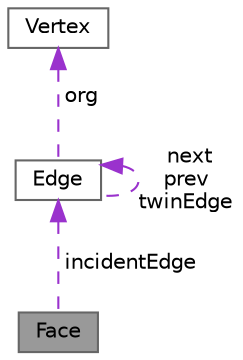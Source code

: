 digraph "Face"
{
 // LATEX_PDF_SIZE
  bgcolor="transparent";
  edge [fontname=Helvetica,fontsize=10,labelfontname=Helvetica,labelfontsize=10];
  node [fontname=Helvetica,fontsize=10,shape=box,height=0.2,width=0.4];
  Node1 [label="Face",height=0.2,width=0.4,color="gray40", fillcolor="grey60", style="filled", fontcolor="black",tooltip="A struct representing the Face in a Doubly Connected Edge List(DCEL)"];
  Node2 -> Node1 [dir="back",color="darkorchid3",style="dashed",label=" incidentEdge" ];
  Node2 [label="Edge",height=0.2,width=0.4,color="gray40", fillcolor="white", style="filled",URL="$struct_edge.html",tooltip="A struct representing the edge of a Doubly Connected Edge List(DCEL)"];
  Node3 -> Node2 [dir="back",color="darkorchid3",style="dashed",label=" org" ];
  Node3 [label="Vertex",height=0.2,width=0.4,color="gray40", fillcolor="white", style="filled",URL="$struct_vertex.html",tooltip="A struct representing the 2D Coordiantes of a Plane having Double Precision."];
  Node2 -> Node2 [dir="back",color="darkorchid3",style="dashed",label=" next\nprev\ntwinEdge" ];
}
